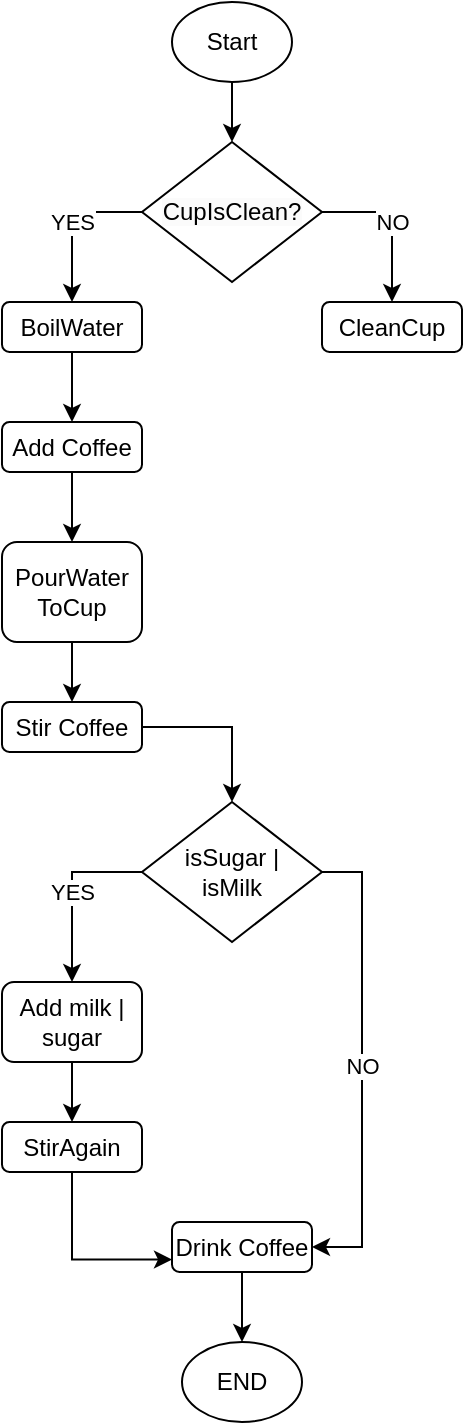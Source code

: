 <mxfile version="24.6.4" type="github">
  <diagram id="C5RBs43oDa-KdzZeNtuy" name="Page-1">
    <mxGraphModel dx="880" dy="468" grid="1" gridSize="10" guides="1" tooltips="1" connect="1" arrows="1" fold="1" page="1" pageScale="1" pageWidth="827" pageHeight="1169" math="0" shadow="0">
      <root>
        <mxCell id="WIyWlLk6GJQsqaUBKTNV-0" />
        <mxCell id="WIyWlLk6GJQsqaUBKTNV-1" parent="WIyWlLk6GJQsqaUBKTNV-0" />
        <mxCell id="tHy7Yc0HCfhpq1D-UHLb-18" value="" style="edgeStyle=orthogonalEdgeStyle;rounded=0;orthogonalLoop=1;jettySize=auto;html=1;" edge="1" parent="WIyWlLk6GJQsqaUBKTNV-1" source="tHy7Yc0HCfhpq1D-UHLb-0" target="tHy7Yc0HCfhpq1D-UHLb-2">
          <mxGeometry relative="1" as="geometry" />
        </mxCell>
        <mxCell id="tHy7Yc0HCfhpq1D-UHLb-0" value="Start" style="ellipse;whiteSpace=wrap;html=1;" vertex="1" parent="WIyWlLk6GJQsqaUBKTNV-1">
          <mxGeometry x="365" y="50" width="60" height="40" as="geometry" />
        </mxCell>
        <mxCell id="tHy7Yc0HCfhpq1D-UHLb-19" value="NO" style="edgeStyle=orthogonalEdgeStyle;rounded=0;orthogonalLoop=1;jettySize=auto;html=1;exitX=1;exitY=0.5;exitDx=0;exitDy=0;" edge="1" parent="WIyWlLk6GJQsqaUBKTNV-1" source="tHy7Yc0HCfhpq1D-UHLb-2" target="tHy7Yc0HCfhpq1D-UHLb-4">
          <mxGeometry relative="1" as="geometry" />
        </mxCell>
        <mxCell id="tHy7Yc0HCfhpq1D-UHLb-20" value="YES" style="edgeStyle=orthogonalEdgeStyle;rounded=0;orthogonalLoop=1;jettySize=auto;html=1;exitX=0;exitY=0.5;exitDx=0;exitDy=0;entryX=0.5;entryY=0;entryDx=0;entryDy=0;" edge="1" parent="WIyWlLk6GJQsqaUBKTNV-1" source="tHy7Yc0HCfhpq1D-UHLb-2" target="tHy7Yc0HCfhpq1D-UHLb-7">
          <mxGeometry relative="1" as="geometry" />
        </mxCell>
        <mxCell id="tHy7Yc0HCfhpq1D-UHLb-2" value="&lt;div&gt;&lt;span style=&quot;color: rgb(0, 0, 0); font-family: Helvetica; font-size: 12px; font-style: normal; font-variant-ligatures: normal; font-variant-caps: normal; font-weight: 400; letter-spacing: normal; orphans: 2; text-align: center; text-indent: 0px; text-transform: none; widows: 2; word-spacing: 0px; -webkit-text-stroke-width: 0px; white-space: normal; background-color: rgb(251, 251, 251); text-decoration-thickness: initial; text-decoration-style: initial; text-decoration-color: initial; display: inline !important; float: none;&quot;&gt;&lt;br&gt;&lt;/span&gt;&lt;/div&gt;&lt;div&gt;&lt;span style=&quot;color: rgb(0, 0, 0); font-family: Helvetica; font-size: 12px; font-style: normal; font-variant-ligatures: normal; font-variant-caps: normal; font-weight: 400; letter-spacing: normal; orphans: 2; text-align: center; text-indent: 0px; text-transform: none; widows: 2; word-spacing: 0px; -webkit-text-stroke-width: 0px; white-space: normal; background-color: rgb(251, 251, 251); text-decoration-thickness: initial; text-decoration-style: initial; text-decoration-color: initial; display: inline !important; float: none;&quot;&gt;CupIsClean?&lt;/span&gt;&lt;br&gt;&lt;br&gt;&lt;/div&gt;" style="rhombus;whiteSpace=wrap;html=1;" vertex="1" parent="WIyWlLk6GJQsqaUBKTNV-1">
          <mxGeometry x="350" y="120" width="90" height="70" as="geometry" />
        </mxCell>
        <mxCell id="tHy7Yc0HCfhpq1D-UHLb-4" value="CleanCup" style="rounded=1;whiteSpace=wrap;html=1;" vertex="1" parent="WIyWlLk6GJQsqaUBKTNV-1">
          <mxGeometry x="440" y="200" width="70" height="25" as="geometry" />
        </mxCell>
        <mxCell id="tHy7Yc0HCfhpq1D-UHLb-21" style="edgeStyle=orthogonalEdgeStyle;rounded=0;orthogonalLoop=1;jettySize=auto;html=1;exitX=0.5;exitY=1;exitDx=0;exitDy=0;entryX=0.5;entryY=0;entryDx=0;entryDy=0;" edge="1" parent="WIyWlLk6GJQsqaUBKTNV-1" source="tHy7Yc0HCfhpq1D-UHLb-7" target="tHy7Yc0HCfhpq1D-UHLb-8">
          <mxGeometry relative="1" as="geometry" />
        </mxCell>
        <mxCell id="tHy7Yc0HCfhpq1D-UHLb-7" value="BoilWater" style="rounded=1;whiteSpace=wrap;html=1;" vertex="1" parent="WIyWlLk6GJQsqaUBKTNV-1">
          <mxGeometry x="280" y="200" width="70" height="25" as="geometry" />
        </mxCell>
        <mxCell id="tHy7Yc0HCfhpq1D-UHLb-22" style="edgeStyle=orthogonalEdgeStyle;rounded=0;orthogonalLoop=1;jettySize=auto;html=1;exitX=0.5;exitY=1;exitDx=0;exitDy=0;entryX=0.5;entryY=0;entryDx=0;entryDy=0;" edge="1" parent="WIyWlLk6GJQsqaUBKTNV-1" source="tHy7Yc0HCfhpq1D-UHLb-8" target="tHy7Yc0HCfhpq1D-UHLb-9">
          <mxGeometry relative="1" as="geometry" />
        </mxCell>
        <mxCell id="tHy7Yc0HCfhpq1D-UHLb-8" value="Add Coffee" style="rounded=1;whiteSpace=wrap;html=1;" vertex="1" parent="WIyWlLk6GJQsqaUBKTNV-1">
          <mxGeometry x="280" y="260" width="70" height="25" as="geometry" />
        </mxCell>
        <mxCell id="tHy7Yc0HCfhpq1D-UHLb-23" style="edgeStyle=orthogonalEdgeStyle;rounded=0;orthogonalLoop=1;jettySize=auto;html=1;exitX=0.5;exitY=1;exitDx=0;exitDy=0;entryX=0.5;entryY=0;entryDx=0;entryDy=0;" edge="1" parent="WIyWlLk6GJQsqaUBKTNV-1" source="tHy7Yc0HCfhpq1D-UHLb-9" target="tHy7Yc0HCfhpq1D-UHLb-11">
          <mxGeometry relative="1" as="geometry" />
        </mxCell>
        <mxCell id="tHy7Yc0HCfhpq1D-UHLb-9" value="PourWater&lt;div&gt;ToCup&lt;/div&gt;" style="rounded=1;whiteSpace=wrap;html=1;" vertex="1" parent="WIyWlLk6GJQsqaUBKTNV-1">
          <mxGeometry x="280" y="320" width="70" height="50" as="geometry" />
        </mxCell>
        <mxCell id="tHy7Yc0HCfhpq1D-UHLb-24" style="edgeStyle=orthogonalEdgeStyle;rounded=0;orthogonalLoop=1;jettySize=auto;html=1;exitX=1;exitY=0.5;exitDx=0;exitDy=0;entryX=0.5;entryY=0;entryDx=0;entryDy=0;" edge="1" parent="WIyWlLk6GJQsqaUBKTNV-1" source="tHy7Yc0HCfhpq1D-UHLb-11" target="tHy7Yc0HCfhpq1D-UHLb-13">
          <mxGeometry relative="1" as="geometry" />
        </mxCell>
        <mxCell id="tHy7Yc0HCfhpq1D-UHLb-11" value="Stir Coffee" style="rounded=1;whiteSpace=wrap;html=1;" vertex="1" parent="WIyWlLk6GJQsqaUBKTNV-1">
          <mxGeometry x="280" y="400" width="70" height="25" as="geometry" />
        </mxCell>
        <mxCell id="tHy7Yc0HCfhpq1D-UHLb-25" value="NO" style="edgeStyle=orthogonalEdgeStyle;rounded=0;orthogonalLoop=1;jettySize=auto;html=1;exitX=1;exitY=0.5;exitDx=0;exitDy=0;entryX=1;entryY=0.5;entryDx=0;entryDy=0;" edge="1" parent="WIyWlLk6GJQsqaUBKTNV-1" source="tHy7Yc0HCfhpq1D-UHLb-13" target="tHy7Yc0HCfhpq1D-UHLb-16">
          <mxGeometry relative="1" as="geometry" />
        </mxCell>
        <mxCell id="tHy7Yc0HCfhpq1D-UHLb-26" value="YES" style="edgeStyle=orthogonalEdgeStyle;rounded=0;orthogonalLoop=1;jettySize=auto;html=1;exitX=0;exitY=0.5;exitDx=0;exitDy=0;entryX=0.5;entryY=0;entryDx=0;entryDy=0;" edge="1" parent="WIyWlLk6GJQsqaUBKTNV-1" source="tHy7Yc0HCfhpq1D-UHLb-13" target="tHy7Yc0HCfhpq1D-UHLb-14">
          <mxGeometry relative="1" as="geometry" />
        </mxCell>
        <mxCell id="tHy7Yc0HCfhpq1D-UHLb-13" value="isSugar |&lt;br&gt;isMilk" style="rhombus;whiteSpace=wrap;html=1;" vertex="1" parent="WIyWlLk6GJQsqaUBKTNV-1">
          <mxGeometry x="350" y="450" width="90" height="70" as="geometry" />
        </mxCell>
        <mxCell id="tHy7Yc0HCfhpq1D-UHLb-27" style="edgeStyle=orthogonalEdgeStyle;rounded=0;orthogonalLoop=1;jettySize=auto;html=1;exitX=0.5;exitY=1;exitDx=0;exitDy=0;entryX=0.5;entryY=0;entryDx=0;entryDy=0;" edge="1" parent="WIyWlLk6GJQsqaUBKTNV-1" source="tHy7Yc0HCfhpq1D-UHLb-14" target="tHy7Yc0HCfhpq1D-UHLb-15">
          <mxGeometry relative="1" as="geometry" />
        </mxCell>
        <mxCell id="tHy7Yc0HCfhpq1D-UHLb-14" value="Add milk | sugar" style="rounded=1;whiteSpace=wrap;html=1;" vertex="1" parent="WIyWlLk6GJQsqaUBKTNV-1">
          <mxGeometry x="280" y="540" width="70" height="40" as="geometry" />
        </mxCell>
        <mxCell id="tHy7Yc0HCfhpq1D-UHLb-28" style="edgeStyle=orthogonalEdgeStyle;rounded=0;orthogonalLoop=1;jettySize=auto;html=1;exitX=0.5;exitY=1;exitDx=0;exitDy=0;entryX=0;entryY=0.75;entryDx=0;entryDy=0;" edge="1" parent="WIyWlLk6GJQsqaUBKTNV-1" source="tHy7Yc0HCfhpq1D-UHLb-15" target="tHy7Yc0HCfhpq1D-UHLb-16">
          <mxGeometry relative="1" as="geometry" />
        </mxCell>
        <mxCell id="tHy7Yc0HCfhpq1D-UHLb-15" value="StirAgain" style="rounded=1;whiteSpace=wrap;html=1;" vertex="1" parent="WIyWlLk6GJQsqaUBKTNV-1">
          <mxGeometry x="280" y="610" width="70" height="25" as="geometry" />
        </mxCell>
        <mxCell id="tHy7Yc0HCfhpq1D-UHLb-29" style="edgeStyle=orthogonalEdgeStyle;rounded=0;orthogonalLoop=1;jettySize=auto;html=1;exitX=0.5;exitY=1;exitDx=0;exitDy=0;entryX=0.5;entryY=0;entryDx=0;entryDy=0;" edge="1" parent="WIyWlLk6GJQsqaUBKTNV-1" source="tHy7Yc0HCfhpq1D-UHLb-16" target="tHy7Yc0HCfhpq1D-UHLb-17">
          <mxGeometry relative="1" as="geometry" />
        </mxCell>
        <mxCell id="tHy7Yc0HCfhpq1D-UHLb-16" value="Drink Coffee" style="rounded=1;whiteSpace=wrap;html=1;" vertex="1" parent="WIyWlLk6GJQsqaUBKTNV-1">
          <mxGeometry x="365" y="660" width="70" height="25" as="geometry" />
        </mxCell>
        <mxCell id="tHy7Yc0HCfhpq1D-UHLb-17" value="END" style="ellipse;whiteSpace=wrap;html=1;" vertex="1" parent="WIyWlLk6GJQsqaUBKTNV-1">
          <mxGeometry x="370" y="720" width="60" height="40" as="geometry" />
        </mxCell>
      </root>
    </mxGraphModel>
  </diagram>
</mxfile>
